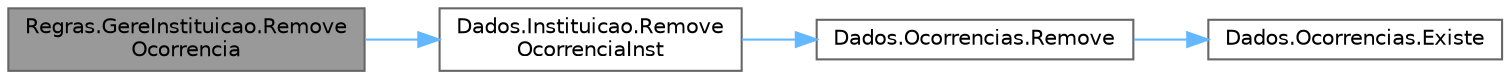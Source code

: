 digraph "Regras.GereInstituicao.RemoveOcorrencia"
{
 // LATEX_PDF_SIZE
  bgcolor="transparent";
  edge [fontname=Helvetica,fontsize=10,labelfontname=Helvetica,labelfontsize=10];
  node [fontname=Helvetica,fontsize=10,shape=box,height=0.2,width=0.4];
  rankdir="LR";
  Node1 [id="Node000001",label="Regras.GereInstituicao.Remove\lOcorrencia",height=0.2,width=0.4,color="gray40", fillcolor="grey60", style="filled", fontcolor="black",tooltip="Funcao que remove uma ocorrencia da instituicao."];
  Node1 -> Node2 [id="edge1_Node000001_Node000002",color="steelblue1",style="solid",tooltip=" "];
  Node2 [id="Node000002",label="Dados.Instituicao.Remove\lOcorrenciaInst",height=0.2,width=0.4,color="grey40", fillcolor="white", style="filled",URL="$class_dados_1_1_instituicao.html#acd39d4d9b21c5e77e7d3096ff7b1e486",tooltip="Funcao que remove uma determinada ocorrencia na lista de ocorrencias da instituicao."];
  Node2 -> Node3 [id="edge2_Node000002_Node000003",color="steelblue1",style="solid",tooltip=" "];
  Node3 [id="Node000003",label="Dados.Ocorrencias.Remove",height=0.2,width=0.4,color="grey40", fillcolor="white", style="filled",URL="$class_dados_1_1_ocorrencias.html#a265888719d7aef748d0d965de6eda913",tooltip="Funcao que remove uma determinada ocorrencia de um dicionario de ocorrencias."];
  Node3 -> Node4 [id="edge3_Node000003_Node000004",color="steelblue1",style="solid",tooltip=" "];
  Node4 [id="Node000004",label="Dados.Ocorrencias.Existe",height=0.2,width=0.4,color="grey40", fillcolor="white", style="filled",URL="$class_dados_1_1_ocorrencias.html#a20a96fa2cf9f59ff7b28be5bb2e07073",tooltip="Funcao que verifica se existe uma determinada ocorrencia num dicionario de ocorrencias."];
}

